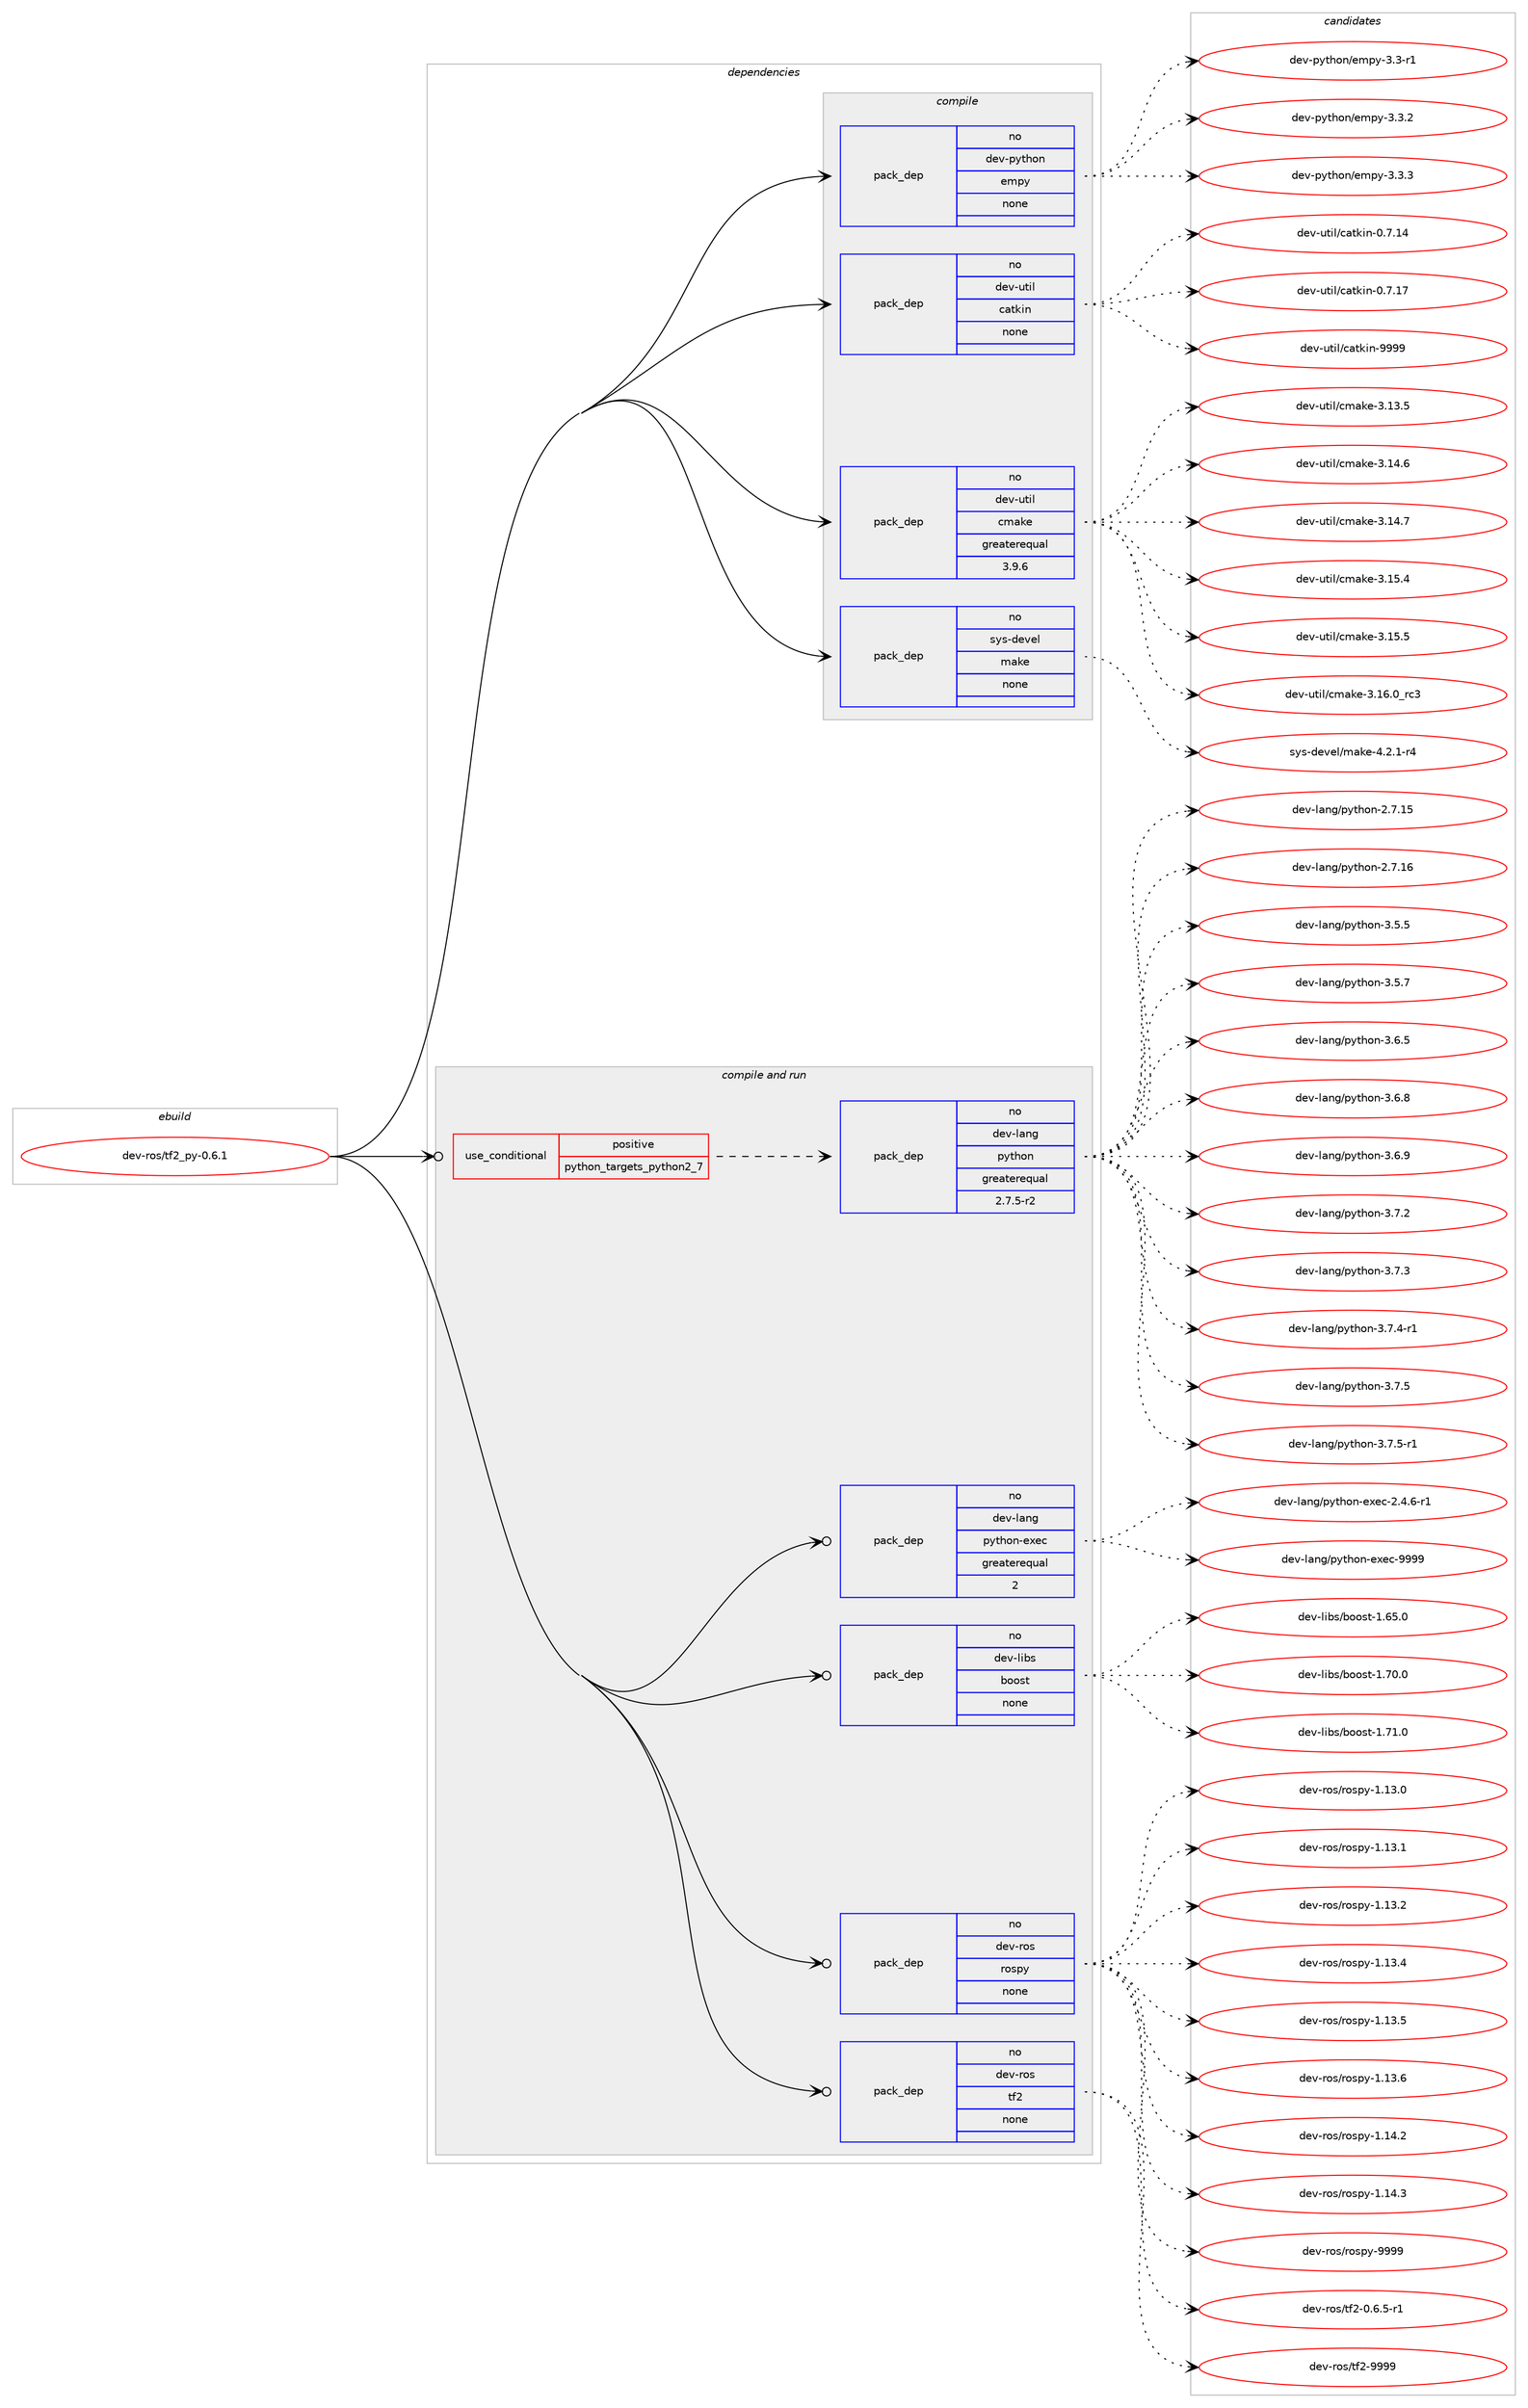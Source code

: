 digraph prolog {

# *************
# Graph options
# *************

newrank=true;
concentrate=true;
compound=true;
graph [rankdir=LR,fontname=Helvetica,fontsize=10,ranksep=1.5];#, ranksep=2.5, nodesep=0.2];
edge  [arrowhead=vee];
node  [fontname=Helvetica,fontsize=10];

# **********
# The ebuild
# **********

subgraph cluster_leftcol {
color=gray;
rank=same;
label=<<i>ebuild</i>>;
id [label="dev-ros/tf2_py-0.6.1", color=red, width=4, href="../dev-ros/tf2_py-0.6.1.svg"];
}

# ****************
# The dependencies
# ****************

subgraph cluster_midcol {
color=gray;
label=<<i>dependencies</i>>;
subgraph cluster_compile {
fillcolor="#eeeeee";
style=filled;
label=<<i>compile</i>>;
subgraph pack503095 {
dependency671272 [label=<<TABLE BORDER="0" CELLBORDER="1" CELLSPACING="0" CELLPADDING="4" WIDTH="220"><TR><TD ROWSPAN="6" CELLPADDING="30">pack_dep</TD></TR><TR><TD WIDTH="110">no</TD></TR><TR><TD>dev-python</TD></TR><TR><TD>empy</TD></TR><TR><TD>none</TD></TR><TR><TD></TD></TR></TABLE>>, shape=none, color=blue];
}
id:e -> dependency671272:w [weight=20,style="solid",arrowhead="vee"];
subgraph pack503096 {
dependency671273 [label=<<TABLE BORDER="0" CELLBORDER="1" CELLSPACING="0" CELLPADDING="4" WIDTH="220"><TR><TD ROWSPAN="6" CELLPADDING="30">pack_dep</TD></TR><TR><TD WIDTH="110">no</TD></TR><TR><TD>dev-util</TD></TR><TR><TD>catkin</TD></TR><TR><TD>none</TD></TR><TR><TD></TD></TR></TABLE>>, shape=none, color=blue];
}
id:e -> dependency671273:w [weight=20,style="solid",arrowhead="vee"];
subgraph pack503097 {
dependency671274 [label=<<TABLE BORDER="0" CELLBORDER="1" CELLSPACING="0" CELLPADDING="4" WIDTH="220"><TR><TD ROWSPAN="6" CELLPADDING="30">pack_dep</TD></TR><TR><TD WIDTH="110">no</TD></TR><TR><TD>dev-util</TD></TR><TR><TD>cmake</TD></TR><TR><TD>greaterequal</TD></TR><TR><TD>3.9.6</TD></TR></TABLE>>, shape=none, color=blue];
}
id:e -> dependency671274:w [weight=20,style="solid",arrowhead="vee"];
subgraph pack503098 {
dependency671275 [label=<<TABLE BORDER="0" CELLBORDER="1" CELLSPACING="0" CELLPADDING="4" WIDTH="220"><TR><TD ROWSPAN="6" CELLPADDING="30">pack_dep</TD></TR><TR><TD WIDTH="110">no</TD></TR><TR><TD>sys-devel</TD></TR><TR><TD>make</TD></TR><TR><TD>none</TD></TR><TR><TD></TD></TR></TABLE>>, shape=none, color=blue];
}
id:e -> dependency671275:w [weight=20,style="solid",arrowhead="vee"];
}
subgraph cluster_compileandrun {
fillcolor="#eeeeee";
style=filled;
label=<<i>compile and run</i>>;
subgraph cond156271 {
dependency671276 [label=<<TABLE BORDER="0" CELLBORDER="1" CELLSPACING="0" CELLPADDING="4"><TR><TD ROWSPAN="3" CELLPADDING="10">use_conditional</TD></TR><TR><TD>positive</TD></TR><TR><TD>python_targets_python2_7</TD></TR></TABLE>>, shape=none, color=red];
subgraph pack503099 {
dependency671277 [label=<<TABLE BORDER="0" CELLBORDER="1" CELLSPACING="0" CELLPADDING="4" WIDTH="220"><TR><TD ROWSPAN="6" CELLPADDING="30">pack_dep</TD></TR><TR><TD WIDTH="110">no</TD></TR><TR><TD>dev-lang</TD></TR><TR><TD>python</TD></TR><TR><TD>greaterequal</TD></TR><TR><TD>2.7.5-r2</TD></TR></TABLE>>, shape=none, color=blue];
}
dependency671276:e -> dependency671277:w [weight=20,style="dashed",arrowhead="vee"];
}
id:e -> dependency671276:w [weight=20,style="solid",arrowhead="odotvee"];
subgraph pack503100 {
dependency671278 [label=<<TABLE BORDER="0" CELLBORDER="1" CELLSPACING="0" CELLPADDING="4" WIDTH="220"><TR><TD ROWSPAN="6" CELLPADDING="30">pack_dep</TD></TR><TR><TD WIDTH="110">no</TD></TR><TR><TD>dev-lang</TD></TR><TR><TD>python-exec</TD></TR><TR><TD>greaterequal</TD></TR><TR><TD>2</TD></TR></TABLE>>, shape=none, color=blue];
}
id:e -> dependency671278:w [weight=20,style="solid",arrowhead="odotvee"];
subgraph pack503101 {
dependency671279 [label=<<TABLE BORDER="0" CELLBORDER="1" CELLSPACING="0" CELLPADDING="4" WIDTH="220"><TR><TD ROWSPAN="6" CELLPADDING="30">pack_dep</TD></TR><TR><TD WIDTH="110">no</TD></TR><TR><TD>dev-libs</TD></TR><TR><TD>boost</TD></TR><TR><TD>none</TD></TR><TR><TD></TD></TR></TABLE>>, shape=none, color=blue];
}
id:e -> dependency671279:w [weight=20,style="solid",arrowhead="odotvee"];
subgraph pack503102 {
dependency671280 [label=<<TABLE BORDER="0" CELLBORDER="1" CELLSPACING="0" CELLPADDING="4" WIDTH="220"><TR><TD ROWSPAN="6" CELLPADDING="30">pack_dep</TD></TR><TR><TD WIDTH="110">no</TD></TR><TR><TD>dev-ros</TD></TR><TR><TD>rospy</TD></TR><TR><TD>none</TD></TR><TR><TD></TD></TR></TABLE>>, shape=none, color=blue];
}
id:e -> dependency671280:w [weight=20,style="solid",arrowhead="odotvee"];
subgraph pack503103 {
dependency671281 [label=<<TABLE BORDER="0" CELLBORDER="1" CELLSPACING="0" CELLPADDING="4" WIDTH="220"><TR><TD ROWSPAN="6" CELLPADDING="30">pack_dep</TD></TR><TR><TD WIDTH="110">no</TD></TR><TR><TD>dev-ros</TD></TR><TR><TD>tf2</TD></TR><TR><TD>none</TD></TR><TR><TD></TD></TR></TABLE>>, shape=none, color=blue];
}
id:e -> dependency671281:w [weight=20,style="solid",arrowhead="odotvee"];
}
subgraph cluster_run {
fillcolor="#eeeeee";
style=filled;
label=<<i>run</i>>;
}
}

# **************
# The candidates
# **************

subgraph cluster_choices {
rank=same;
color=gray;
label=<<i>candidates</i>>;

subgraph choice503095 {
color=black;
nodesep=1;
choice1001011184511212111610411111047101109112121455146514511449 [label="dev-python/empy-3.3-r1", color=red, width=4,href="../dev-python/empy-3.3-r1.svg"];
choice1001011184511212111610411111047101109112121455146514650 [label="dev-python/empy-3.3.2", color=red, width=4,href="../dev-python/empy-3.3.2.svg"];
choice1001011184511212111610411111047101109112121455146514651 [label="dev-python/empy-3.3.3", color=red, width=4,href="../dev-python/empy-3.3.3.svg"];
dependency671272:e -> choice1001011184511212111610411111047101109112121455146514511449:w [style=dotted,weight="100"];
dependency671272:e -> choice1001011184511212111610411111047101109112121455146514650:w [style=dotted,weight="100"];
dependency671272:e -> choice1001011184511212111610411111047101109112121455146514651:w [style=dotted,weight="100"];
}
subgraph choice503096 {
color=black;
nodesep=1;
choice1001011184511711610510847999711610710511045484655464952 [label="dev-util/catkin-0.7.14", color=red, width=4,href="../dev-util/catkin-0.7.14.svg"];
choice1001011184511711610510847999711610710511045484655464955 [label="dev-util/catkin-0.7.17", color=red, width=4,href="../dev-util/catkin-0.7.17.svg"];
choice100101118451171161051084799971161071051104557575757 [label="dev-util/catkin-9999", color=red, width=4,href="../dev-util/catkin-9999.svg"];
dependency671273:e -> choice1001011184511711610510847999711610710511045484655464952:w [style=dotted,weight="100"];
dependency671273:e -> choice1001011184511711610510847999711610710511045484655464955:w [style=dotted,weight="100"];
dependency671273:e -> choice100101118451171161051084799971161071051104557575757:w [style=dotted,weight="100"];
}
subgraph choice503097 {
color=black;
nodesep=1;
choice1001011184511711610510847991099710710145514649514653 [label="dev-util/cmake-3.13.5", color=red, width=4,href="../dev-util/cmake-3.13.5.svg"];
choice1001011184511711610510847991099710710145514649524654 [label="dev-util/cmake-3.14.6", color=red, width=4,href="../dev-util/cmake-3.14.6.svg"];
choice1001011184511711610510847991099710710145514649524655 [label="dev-util/cmake-3.14.7", color=red, width=4,href="../dev-util/cmake-3.14.7.svg"];
choice1001011184511711610510847991099710710145514649534652 [label="dev-util/cmake-3.15.4", color=red, width=4,href="../dev-util/cmake-3.15.4.svg"];
choice1001011184511711610510847991099710710145514649534653 [label="dev-util/cmake-3.15.5", color=red, width=4,href="../dev-util/cmake-3.15.5.svg"];
choice1001011184511711610510847991099710710145514649544648951149951 [label="dev-util/cmake-3.16.0_rc3", color=red, width=4,href="../dev-util/cmake-3.16.0_rc3.svg"];
dependency671274:e -> choice1001011184511711610510847991099710710145514649514653:w [style=dotted,weight="100"];
dependency671274:e -> choice1001011184511711610510847991099710710145514649524654:w [style=dotted,weight="100"];
dependency671274:e -> choice1001011184511711610510847991099710710145514649524655:w [style=dotted,weight="100"];
dependency671274:e -> choice1001011184511711610510847991099710710145514649534652:w [style=dotted,weight="100"];
dependency671274:e -> choice1001011184511711610510847991099710710145514649534653:w [style=dotted,weight="100"];
dependency671274:e -> choice1001011184511711610510847991099710710145514649544648951149951:w [style=dotted,weight="100"];
}
subgraph choice503098 {
color=black;
nodesep=1;
choice1151211154510010111810110847109971071014552465046494511452 [label="sys-devel/make-4.2.1-r4", color=red, width=4,href="../sys-devel/make-4.2.1-r4.svg"];
dependency671275:e -> choice1151211154510010111810110847109971071014552465046494511452:w [style=dotted,weight="100"];
}
subgraph choice503099 {
color=black;
nodesep=1;
choice10010111845108971101034711212111610411111045504655464953 [label="dev-lang/python-2.7.15", color=red, width=4,href="../dev-lang/python-2.7.15.svg"];
choice10010111845108971101034711212111610411111045504655464954 [label="dev-lang/python-2.7.16", color=red, width=4,href="../dev-lang/python-2.7.16.svg"];
choice100101118451089711010347112121116104111110455146534653 [label="dev-lang/python-3.5.5", color=red, width=4,href="../dev-lang/python-3.5.5.svg"];
choice100101118451089711010347112121116104111110455146534655 [label="dev-lang/python-3.5.7", color=red, width=4,href="../dev-lang/python-3.5.7.svg"];
choice100101118451089711010347112121116104111110455146544653 [label="dev-lang/python-3.6.5", color=red, width=4,href="../dev-lang/python-3.6.5.svg"];
choice100101118451089711010347112121116104111110455146544656 [label="dev-lang/python-3.6.8", color=red, width=4,href="../dev-lang/python-3.6.8.svg"];
choice100101118451089711010347112121116104111110455146544657 [label="dev-lang/python-3.6.9", color=red, width=4,href="../dev-lang/python-3.6.9.svg"];
choice100101118451089711010347112121116104111110455146554650 [label="dev-lang/python-3.7.2", color=red, width=4,href="../dev-lang/python-3.7.2.svg"];
choice100101118451089711010347112121116104111110455146554651 [label="dev-lang/python-3.7.3", color=red, width=4,href="../dev-lang/python-3.7.3.svg"];
choice1001011184510897110103471121211161041111104551465546524511449 [label="dev-lang/python-3.7.4-r1", color=red, width=4,href="../dev-lang/python-3.7.4-r1.svg"];
choice100101118451089711010347112121116104111110455146554653 [label="dev-lang/python-3.7.5", color=red, width=4,href="../dev-lang/python-3.7.5.svg"];
choice1001011184510897110103471121211161041111104551465546534511449 [label="dev-lang/python-3.7.5-r1", color=red, width=4,href="../dev-lang/python-3.7.5-r1.svg"];
dependency671277:e -> choice10010111845108971101034711212111610411111045504655464953:w [style=dotted,weight="100"];
dependency671277:e -> choice10010111845108971101034711212111610411111045504655464954:w [style=dotted,weight="100"];
dependency671277:e -> choice100101118451089711010347112121116104111110455146534653:w [style=dotted,weight="100"];
dependency671277:e -> choice100101118451089711010347112121116104111110455146534655:w [style=dotted,weight="100"];
dependency671277:e -> choice100101118451089711010347112121116104111110455146544653:w [style=dotted,weight="100"];
dependency671277:e -> choice100101118451089711010347112121116104111110455146544656:w [style=dotted,weight="100"];
dependency671277:e -> choice100101118451089711010347112121116104111110455146544657:w [style=dotted,weight="100"];
dependency671277:e -> choice100101118451089711010347112121116104111110455146554650:w [style=dotted,weight="100"];
dependency671277:e -> choice100101118451089711010347112121116104111110455146554651:w [style=dotted,weight="100"];
dependency671277:e -> choice1001011184510897110103471121211161041111104551465546524511449:w [style=dotted,weight="100"];
dependency671277:e -> choice100101118451089711010347112121116104111110455146554653:w [style=dotted,weight="100"];
dependency671277:e -> choice1001011184510897110103471121211161041111104551465546534511449:w [style=dotted,weight="100"];
}
subgraph choice503100 {
color=black;
nodesep=1;
choice10010111845108971101034711212111610411111045101120101994550465246544511449 [label="dev-lang/python-exec-2.4.6-r1", color=red, width=4,href="../dev-lang/python-exec-2.4.6-r1.svg"];
choice10010111845108971101034711212111610411111045101120101994557575757 [label="dev-lang/python-exec-9999", color=red, width=4,href="../dev-lang/python-exec-9999.svg"];
dependency671278:e -> choice10010111845108971101034711212111610411111045101120101994550465246544511449:w [style=dotted,weight="100"];
dependency671278:e -> choice10010111845108971101034711212111610411111045101120101994557575757:w [style=dotted,weight="100"];
}
subgraph choice503101 {
color=black;
nodesep=1;
choice1001011184510810598115479811111111511645494654534648 [label="dev-libs/boost-1.65.0", color=red, width=4,href="../dev-libs/boost-1.65.0.svg"];
choice1001011184510810598115479811111111511645494655484648 [label="dev-libs/boost-1.70.0", color=red, width=4,href="../dev-libs/boost-1.70.0.svg"];
choice1001011184510810598115479811111111511645494655494648 [label="dev-libs/boost-1.71.0", color=red, width=4,href="../dev-libs/boost-1.71.0.svg"];
dependency671279:e -> choice1001011184510810598115479811111111511645494654534648:w [style=dotted,weight="100"];
dependency671279:e -> choice1001011184510810598115479811111111511645494655484648:w [style=dotted,weight="100"];
dependency671279:e -> choice1001011184510810598115479811111111511645494655494648:w [style=dotted,weight="100"];
}
subgraph choice503102 {
color=black;
nodesep=1;
choice100101118451141111154711411111511212145494649514648 [label="dev-ros/rospy-1.13.0", color=red, width=4,href="../dev-ros/rospy-1.13.0.svg"];
choice100101118451141111154711411111511212145494649514649 [label="dev-ros/rospy-1.13.1", color=red, width=4,href="../dev-ros/rospy-1.13.1.svg"];
choice100101118451141111154711411111511212145494649514650 [label="dev-ros/rospy-1.13.2", color=red, width=4,href="../dev-ros/rospy-1.13.2.svg"];
choice100101118451141111154711411111511212145494649514652 [label="dev-ros/rospy-1.13.4", color=red, width=4,href="../dev-ros/rospy-1.13.4.svg"];
choice100101118451141111154711411111511212145494649514653 [label="dev-ros/rospy-1.13.5", color=red, width=4,href="../dev-ros/rospy-1.13.5.svg"];
choice100101118451141111154711411111511212145494649514654 [label="dev-ros/rospy-1.13.6", color=red, width=4,href="../dev-ros/rospy-1.13.6.svg"];
choice100101118451141111154711411111511212145494649524650 [label="dev-ros/rospy-1.14.2", color=red, width=4,href="../dev-ros/rospy-1.14.2.svg"];
choice100101118451141111154711411111511212145494649524651 [label="dev-ros/rospy-1.14.3", color=red, width=4,href="../dev-ros/rospy-1.14.3.svg"];
choice10010111845114111115471141111151121214557575757 [label="dev-ros/rospy-9999", color=red, width=4,href="../dev-ros/rospy-9999.svg"];
dependency671280:e -> choice100101118451141111154711411111511212145494649514648:w [style=dotted,weight="100"];
dependency671280:e -> choice100101118451141111154711411111511212145494649514649:w [style=dotted,weight="100"];
dependency671280:e -> choice100101118451141111154711411111511212145494649514650:w [style=dotted,weight="100"];
dependency671280:e -> choice100101118451141111154711411111511212145494649514652:w [style=dotted,weight="100"];
dependency671280:e -> choice100101118451141111154711411111511212145494649514653:w [style=dotted,weight="100"];
dependency671280:e -> choice100101118451141111154711411111511212145494649514654:w [style=dotted,weight="100"];
dependency671280:e -> choice100101118451141111154711411111511212145494649524650:w [style=dotted,weight="100"];
dependency671280:e -> choice100101118451141111154711411111511212145494649524651:w [style=dotted,weight="100"];
dependency671280:e -> choice10010111845114111115471141111151121214557575757:w [style=dotted,weight="100"];
}
subgraph choice503103 {
color=black;
nodesep=1;
choice1001011184511411111547116102504548465446534511449 [label="dev-ros/tf2-0.6.5-r1", color=red, width=4,href="../dev-ros/tf2-0.6.5-r1.svg"];
choice1001011184511411111547116102504557575757 [label="dev-ros/tf2-9999", color=red, width=4,href="../dev-ros/tf2-9999.svg"];
dependency671281:e -> choice1001011184511411111547116102504548465446534511449:w [style=dotted,weight="100"];
dependency671281:e -> choice1001011184511411111547116102504557575757:w [style=dotted,weight="100"];
}
}

}

